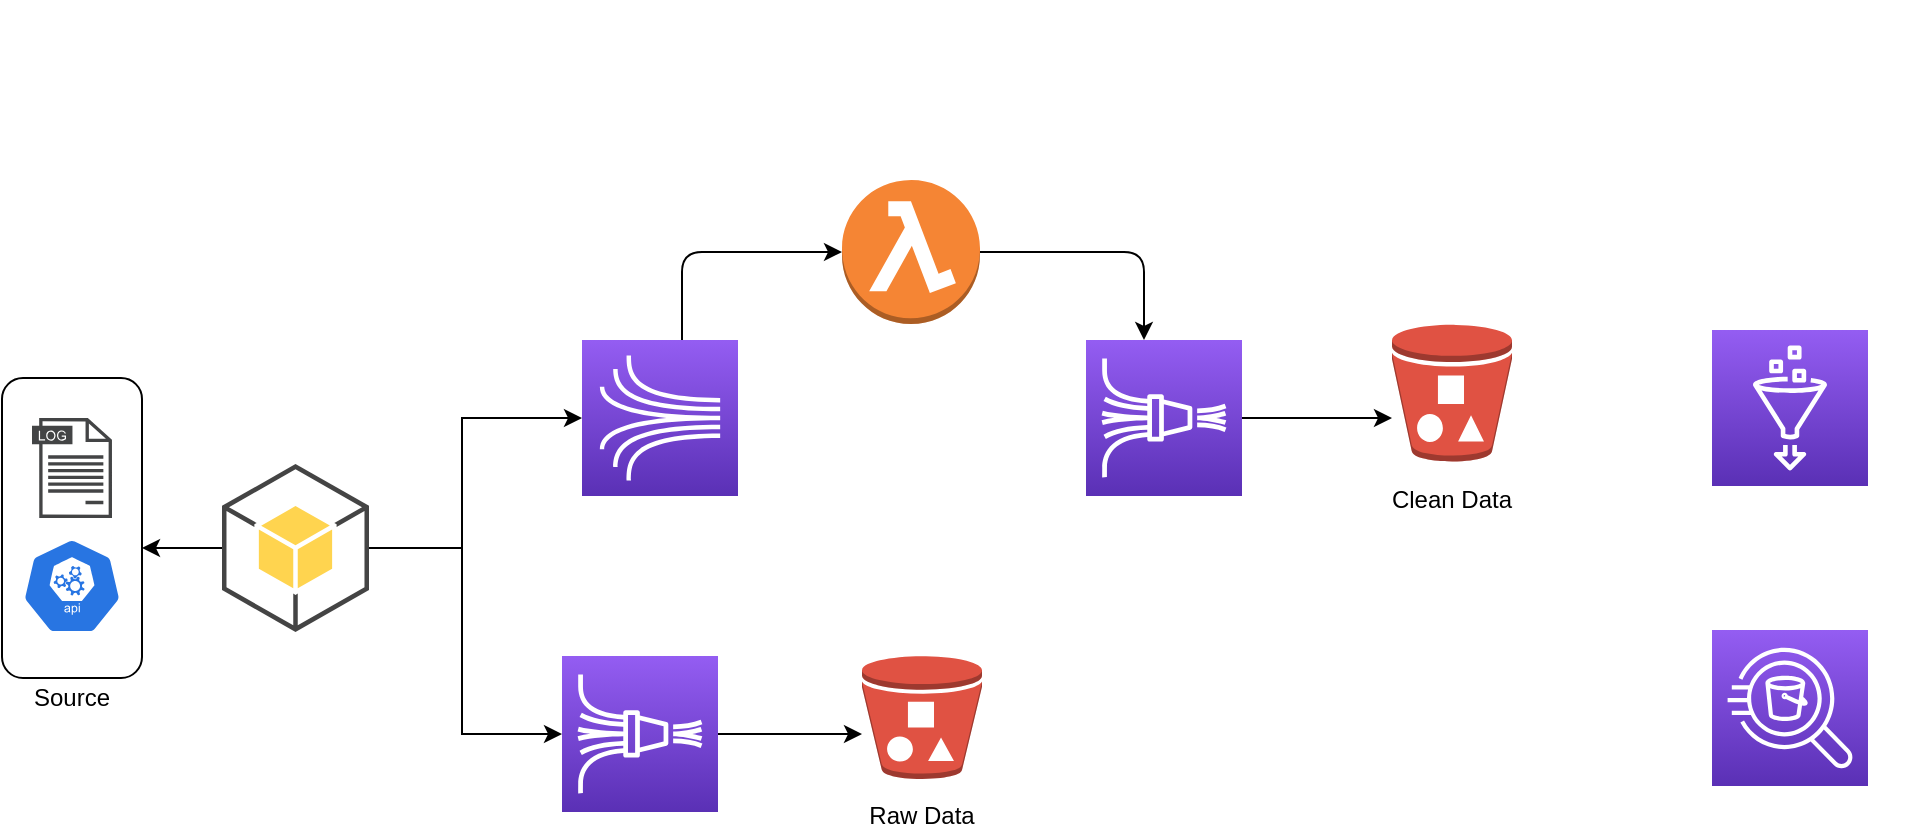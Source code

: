 <mxfile version="12.7.0" type="github">
  <diagram id="I4_b89pJyK5yKUSI2D77" name="Page-1">
    <mxGraphModel dx="1186" dy="710" grid="1" gridSize="10" guides="1" tooltips="1" connect="1" arrows="1" fold="1" page="1" pageScale="1" pageWidth="1100" pageHeight="850" math="0" shadow="0">
      <root>
        <mxCell id="0"/>
        <mxCell id="1" parent="0"/>
        <mxCell id="msdwBEozecvnglc0cFIi-5" value="" style="outlineConnect=0;fontColor=#232F3E;gradientColor=#945DF2;gradientDirection=north;fillColor=#5A30B5;strokeColor=#ffffff;dashed=0;verticalLabelPosition=bottom;verticalAlign=top;align=center;html=1;fontSize=12;fontStyle=0;aspect=fixed;shape=mxgraph.aws4.resourceIcon;resIcon=mxgraph.aws4.kinesis;" parent="1" vertex="1">
          <mxGeometry x="360" y="250" width="78" height="78" as="geometry"/>
        </mxCell>
        <mxCell id="msdwBEozecvnglc0cFIi-10" style="edgeStyle=orthogonalEdgeStyle;rounded=0;orthogonalLoop=1;jettySize=auto;html=1;exitX=1;exitY=0.5;exitDx=0;exitDy=0;exitPerimeter=0;" parent="1" source="msdwBEozecvnglc0cFIi-9" target="msdwBEozecvnglc0cFIi-5" edge="1">
          <mxGeometry relative="1" as="geometry">
            <Array as="points">
              <mxPoint x="300" y="354"/>
              <mxPoint x="300" y="289"/>
            </Array>
          </mxGeometry>
        </mxCell>
        <mxCell id="KBTJcN20acUAVPkmVkL6-20" style="edgeStyle=orthogonalEdgeStyle;rounded=0;orthogonalLoop=1;jettySize=auto;html=1;" parent="1" source="msdwBEozecvnglc0cFIi-9" target="KBTJcN20acUAVPkmVkL6-18" edge="1">
          <mxGeometry relative="1" as="geometry">
            <Array as="points">
              <mxPoint x="300" y="354"/>
              <mxPoint x="300" y="447"/>
            </Array>
          </mxGeometry>
        </mxCell>
        <mxCell id="dA_Fr0E2Y4Iny53UVIl9-11" style="edgeStyle=orthogonalEdgeStyle;rounded=0;orthogonalLoop=1;jettySize=auto;html=1;" edge="1" parent="1" source="msdwBEozecvnglc0cFIi-9">
          <mxGeometry relative="1" as="geometry">
            <mxPoint x="140" y="354" as="targetPoint"/>
          </mxGeometry>
        </mxCell>
        <mxCell id="msdwBEozecvnglc0cFIi-9" value="" style="outlineConnect=0;dashed=0;verticalLabelPosition=bottom;verticalAlign=top;align=center;html=1;shape=mxgraph.aws3.android;fillColor=#FFD44F;gradientColor=none;" parent="1" vertex="1">
          <mxGeometry x="180" y="312" width="73.5" height="84" as="geometry"/>
        </mxCell>
        <mxCell id="msdwBEozecvnglc0cFIi-11" value="" style="outlineConnect=0;fontColor=#232F3E;gradientColor=#945DF2;gradientDirection=north;fillColor=#5A30B5;strokeColor=#ffffff;dashed=0;verticalLabelPosition=bottom;verticalAlign=top;align=center;html=1;fontSize=12;fontStyle=0;aspect=fixed;shape=mxgraph.aws4.resourceIcon;resIcon=mxgraph.aws4.kinesis_data_firehose;" parent="1" vertex="1">
          <mxGeometry x="612" y="250" width="78" height="78" as="geometry"/>
        </mxCell>
        <mxCell id="KBTJcN20acUAVPkmVkL6-18" value="" style="outlineConnect=0;fontColor=#232F3E;gradientColor=#945DF2;gradientDirection=north;fillColor=#5A30B5;strokeColor=#ffffff;dashed=0;verticalLabelPosition=bottom;verticalAlign=top;align=center;html=1;fontSize=12;fontStyle=0;aspect=fixed;shape=mxgraph.aws4.resourceIcon;resIcon=mxgraph.aws4.kinesis_data_firehose;" parent="1" vertex="1">
          <mxGeometry x="350" y="408" width="78" height="78" as="geometry"/>
        </mxCell>
        <mxCell id="msdwBEozecvnglc0cFIi-16" value="" style="edgeStyle=segmentEdgeStyle;endArrow=classic;html=1;exitX=1;exitY=0.5;exitDx=0;exitDy=0;exitPerimeter=0;" parent="1" target="msdwBEozecvnglc0cFIi-11" edge="1">
          <mxGeometry width="50" height="50" relative="1" as="geometry">
            <mxPoint x="550" y="206" as="sourcePoint"/>
            <mxPoint x="691" y="220" as="targetPoint"/>
            <Array as="points">
              <mxPoint x="641" y="206"/>
              <mxPoint x="641" y="290"/>
            </Array>
          </mxGeometry>
        </mxCell>
        <mxCell id="msdwBEozecvnglc0cFIi-17" value="" style="outlineConnect=0;dashed=0;verticalLabelPosition=bottom;verticalAlign=top;align=center;html=1;shape=mxgraph.aws3.lambda_function;fillColor=#F58534;gradientColor=none;" parent="1" vertex="1">
          <mxGeometry x="490" y="170" width="69" height="72" as="geometry"/>
        </mxCell>
        <mxCell id="msdwBEozecvnglc0cFIi-18" value="" style="edgeStyle=segmentEdgeStyle;endArrow=classic;html=1;entryX=0;entryY=0.5;entryDx=0;entryDy=0;entryPerimeter=0;" parent="1" source="msdwBEozecvnglc0cFIi-5" target="msdwBEozecvnglc0cFIi-17" edge="1">
          <mxGeometry width="50" height="50" relative="1" as="geometry">
            <mxPoint x="490" y="257.5" as="sourcePoint"/>
            <mxPoint x="719" y="257.5" as="targetPoint"/>
            <Array as="points">
              <mxPoint x="410" y="206"/>
            </Array>
          </mxGeometry>
        </mxCell>
        <mxCell id="KBTJcN20acUAVPkmVkL6-5" value="" style="edgeStyle=segmentEdgeStyle;endArrow=classic;html=1;" parent="1" source="KBTJcN20acUAVPkmVkL6-18" target="KBTJcN20acUAVPkmVkL6-2" edge="1">
          <mxGeometry width="50" height="50" relative="1" as="geometry">
            <mxPoint x="478" y="450" as="sourcePoint"/>
            <mxPoint x="528" y="400" as="targetPoint"/>
            <Array as="points"/>
          </mxGeometry>
        </mxCell>
        <mxCell id="KBTJcN20acUAVPkmVkL6-7" value="" style="group" parent="1" vertex="1" connectable="0">
          <mxGeometry x="500" y="408" width="60" height="90" as="geometry"/>
        </mxCell>
        <mxCell id="KBTJcN20acUAVPkmVkL6-2" value="" style="outlineConnect=0;dashed=0;verticalLabelPosition=bottom;verticalAlign=top;align=center;html=1;shape=mxgraph.aws3.bucket_with_objects;fillColor=#E05243;gradientColor=none;" parent="KBTJcN20acUAVPkmVkL6-7" vertex="1">
          <mxGeometry width="60" height="61.5" as="geometry"/>
        </mxCell>
        <mxCell id="KBTJcN20acUAVPkmVkL6-6" value="Raw Data&lt;br&gt;" style="text;html=1;strokeColor=none;fillColor=none;align=center;verticalAlign=middle;whiteSpace=wrap;rounded=0;" parent="KBTJcN20acUAVPkmVkL6-7" vertex="1">
          <mxGeometry x="2.25" y="70" width="55.5" height="20" as="geometry"/>
        </mxCell>
        <mxCell id="KBTJcN20acUAVPkmVkL6-14" value="" style="group" parent="1" vertex="1" connectable="0">
          <mxGeometry x="760" y="250" width="70" height="100" as="geometry"/>
        </mxCell>
        <mxCell id="KBTJcN20acUAVPkmVkL6-3" value="" style="outlineConnect=0;dashed=0;verticalLabelPosition=bottom;verticalAlign=top;align=center;html=1;shape=mxgraph.aws3.bucket_with_objects;fillColor=#E05243;gradientColor=none;" parent="KBTJcN20acUAVPkmVkL6-14" vertex="1">
          <mxGeometry x="5" y="-7.76" width="60" height="68.524" as="geometry"/>
        </mxCell>
        <mxCell id="KBTJcN20acUAVPkmVkL6-13" value="Clean Data" style="text;html=1;strokeColor=none;fillColor=none;align=center;verticalAlign=middle;whiteSpace=wrap;rounded=0;" parent="KBTJcN20acUAVPkmVkL6-14" vertex="1">
          <mxGeometry y="68.526" width="70" height="22.284" as="geometry"/>
        </mxCell>
        <mxCell id="KBTJcN20acUAVPkmVkL6-17" style="edgeStyle=orthogonalEdgeStyle;rounded=0;orthogonalLoop=1;jettySize=auto;html=1;" parent="1" source="msdwBEozecvnglc0cFIi-11" target="KBTJcN20acUAVPkmVkL6-3" edge="1">
          <mxGeometry relative="1" as="geometry">
            <mxPoint x="851" y="390" as="sourcePoint"/>
            <Array as="points">
              <mxPoint x="781" y="289"/>
              <mxPoint x="781" y="289"/>
            </Array>
          </mxGeometry>
        </mxCell>
        <mxCell id="54J6BA97mhN1NG6WMX5h-1" value="" style="shape=image;html=1;verticalAlign=top;verticalLabelPosition=bottom;labelBackgroundColor=#ffffff;imageAspect=0;aspect=fixed;image=https://cdn2.iconfinder.com/data/icons/amazon-aws-stencils/100/Database_copy_DynamoDB-128.png" parent="1" vertex="1">
          <mxGeometry x="900" y="80" width="128" height="128" as="geometry"/>
        </mxCell>
        <mxCell id="54J6BA97mhN1NG6WMX5h-2" value="" style="outlineConnect=0;fontColor=#232F3E;gradientColor=#945DF2;gradientDirection=north;fillColor=#5A30B5;strokeColor=#ffffff;dashed=0;verticalLabelPosition=bottom;verticalAlign=top;align=center;html=1;fontSize=12;fontStyle=0;aspect=fixed;shape=mxgraph.aws4.resourceIcon;resIcon=mxgraph.aws4.glue;" parent="1" vertex="1">
          <mxGeometry x="925" y="245" width="78" height="78" as="geometry"/>
        </mxCell>
        <mxCell id="54J6BA97mhN1NG6WMX5h-4" value="" style="outlineConnect=0;fontColor=#232F3E;gradientColor=#945DF2;gradientDirection=north;fillColor=#5A30B5;strokeColor=#ffffff;dashed=0;verticalLabelPosition=bottom;verticalAlign=top;align=center;html=1;fontSize=12;fontStyle=0;aspect=fixed;shape=mxgraph.aws4.resourceIcon;resIcon=mxgraph.aws4.athena;" parent="1" vertex="1">
          <mxGeometry x="925" y="395" width="78" height="78" as="geometry"/>
        </mxCell>
        <mxCell id="dA_Fr0E2Y4Iny53UVIl9-10" value="" style="group" vertex="1" connectable="0" parent="1">
          <mxGeometry x="70" y="269" width="70" height="170" as="geometry"/>
        </mxCell>
        <mxCell id="dA_Fr0E2Y4Iny53UVIl9-5" value="" style="rounded=1;whiteSpace=wrap;html=1;" vertex="1" parent="dA_Fr0E2Y4Iny53UVIl9-10">
          <mxGeometry width="70" height="150" as="geometry"/>
        </mxCell>
        <mxCell id="dA_Fr0E2Y4Iny53UVIl9-1" value="" style="pointerEvents=1;shadow=0;dashed=0;html=1;strokeColor=none;fillColor=#434445;aspect=fixed;labelPosition=center;verticalLabelPosition=bottom;verticalAlign=top;align=center;outlineConnect=0;shape=mxgraph.vvd.log_files;" vertex="1" parent="dA_Fr0E2Y4Iny53UVIl9-10">
          <mxGeometry x="15" y="20" width="40" height="50" as="geometry"/>
        </mxCell>
        <mxCell id="dA_Fr0E2Y4Iny53UVIl9-2" value="" style="html=1;dashed=0;whitespace=wrap;fillColor=#2875E2;strokeColor=#ffffff;points=[[0.005,0.63,0],[0.1,0.2,0],[0.9,0.2,0],[0.5,0,0],[0.995,0.63,0],[0.72,0.99,0],[0.5,1,0],[0.28,0.99,0]];shape=mxgraph.kubernetes.icon;prIcon=api" vertex="1" parent="dA_Fr0E2Y4Iny53UVIl9-10">
          <mxGeometry x="10" y="80" width="50" height="48" as="geometry"/>
        </mxCell>
        <mxCell id="dA_Fr0E2Y4Iny53UVIl9-7" style="edgeStyle=orthogonalEdgeStyle;rounded=0;orthogonalLoop=1;jettySize=auto;html=1;exitX=0.5;exitY=1;exitDx=0;exitDy=0;" edge="1" parent="dA_Fr0E2Y4Iny53UVIl9-10" source="dA_Fr0E2Y4Iny53UVIl9-5" target="dA_Fr0E2Y4Iny53UVIl9-5">
          <mxGeometry relative="1" as="geometry"/>
        </mxCell>
        <mxCell id="dA_Fr0E2Y4Iny53UVIl9-8" value="Source" style="text;html=1;strokeColor=none;fillColor=none;align=center;verticalAlign=middle;whiteSpace=wrap;rounded=0;" vertex="1" parent="dA_Fr0E2Y4Iny53UVIl9-10">
          <mxGeometry x="15" y="150" width="40" height="20" as="geometry"/>
        </mxCell>
      </root>
    </mxGraphModel>
  </diagram>
</mxfile>
